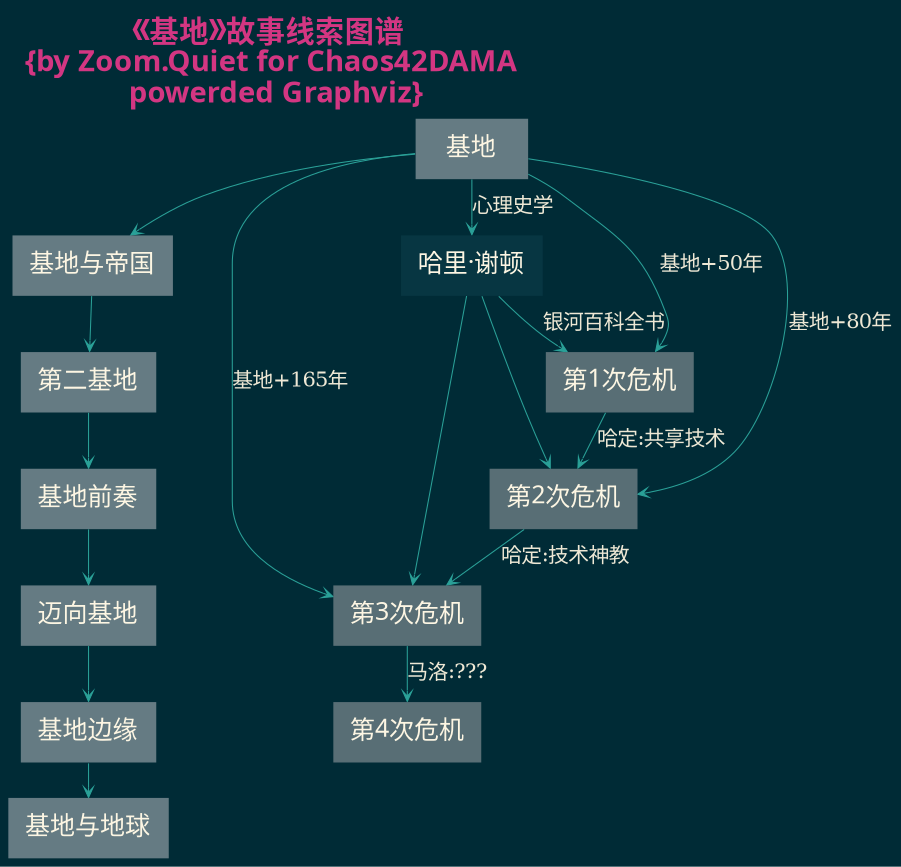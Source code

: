 digraph Issac_Asimov_Foundation {
/*生成命令:
$ dot -Tjpeg Alf_layla_wa_layla0000.dot -o Alf_layla_wa_layla0000.jpg
 -Tcmapx -o map101camp1py_ch00.map
$ python ../dotools/gen2htm4io101camp.py -t ../dotools/tpl_idx.htm -i "101camp1py ch0 知识点图谱" -d map101camp1py_ch00.dot -o map101camp1py_ch00.html

##############################################################################
#   全局设定
##############################################################################
*/
    graph [label="《基地》故事线索图谱 \n{by Zoom.Quiet for Chaos42DAMA\n powerded Graphviz}"
        , fontsize=14.0
        , fontcolor="#D33682"
        , fontname="思源宋体 CN,Heavy"

        , labeljust="l",labelloc="t",center=1
        , ranksep=0.1,center=1,ratio=compress
        , rankdir=TB
        //, rankdir=LR
        , bgcolor="#002B36"
        , dpi = 200  /* 300 600 1200 */
        , outputorder="edgesfirst"
        ];

    node[fontsize=12.0,height=0.4
        , style="filled,setlinewidth(0.5)"
        , fillcolor="#073642"
        , fontcolor="#FDF6E3"
        , color=gray
        , shape=plaintext
        , fontname="更纱黑体 Mono SC Nerd"
        ];

    edge [fontsize=10.0
        , fontcolor="#EEE8D5"
        , color="#2AA198"
        , arrowsize=0.5,arrowhead=vee,arrowtail=none
        , style="setlinewidth(0.5)"
        ];

/*
##############################################################################
#   block relation
##############################################################################
*/


    F1  [label="基地"       ,fillcolor="#657B83"]; 
    F2  [label="基地与帝国" ,fillcolor="#657B83"];
    F3  [label="第二基地"   ,fillcolor="#657B83"];
    F4  [label="基地前奏"   ,fillcolor="#657B83"];
    F5  [label="迈向基地"   ,fillcolor="#657B83"];
    F6  [label="基地边缘"   ,fillcolor="#657B83"];
    F7  [label="基地与地球" ,fillcolor="#657B83"];

    F1->F2->F3->F4->F5->F6->F7;

    Seldon  [label="哈里·谢顿"];
    F1->Seldon  [label="心理史学"];
    
    crisis_1  [label="第1次危机",fillcolor="#586E75"];
    crisis_2  [label="第2次危机",fillcolor="#586E75"];
    crisis_3  [label="第3次危机",fillcolor="#586E75"];
    crisis_4  [label="第4次危机",fillcolor="#586E75"];


    F1->crisis_1 [label="基地+50年"];
    F1->crisis_2[label="基地+80年"];
    F1->crisis_3 [label="基地+165年"];

    Seldon->crisis_1[label="银河百科全书"];
    Seldon->{crisis_2,crisis_3};

    crisis_1->crisis_2[label="哈定:共享技术"];
    crisis_2->crisis_3[label="哈定:技术神教"];
    crisis_3->crisis_4[label="马洛:???"];
    

##############################################################################
#   global relation
##############################################################################



    
/*
    PYC->ch00 [label="project0",style="setlinewidth(4)",color=green];
    ch00->ch01->ch02->ch03->ch04->ch05->ch06->ch07->ch08->ch09 [label="",style="setlinewidth(3)",color=green];

    ch09->PYC [label="",style="dotted",color=green];

    mailme [label="邮件",shape=ellipse,style="filled,dashed,setlinewidth(5)"
        ,color="#333333",fillcolor=dimgray
        ,URL="mailto:guru101camp@googlegroups.com?subject=[101camp1py] "];

    H2AQTSW [label="提问的智慧",shape=ellipse
        ,style="filled,dashed,setlinewidth(3)"
        ,color="#353535",fillcolor=dimgray
        ,URL="https://github.com/DebugUself/How-To-Ask-Questions-The-Smart-Way/blob/master/README-zh_CN.md"];

    ZQ  [label="返回\n",shape=ellipse,style="dotted"
        ,URL="https://gitlab.com/101camp"];


    edge [style=invis];
    {mailme ZQ H2AQTSW}->PYC;

    title->ZQ;
    mailme->OBP;

    title [label="101.pythonic\n课程知识点关系\n{gen. by Graphviz}"
                URL="#"];
    

*/

}
